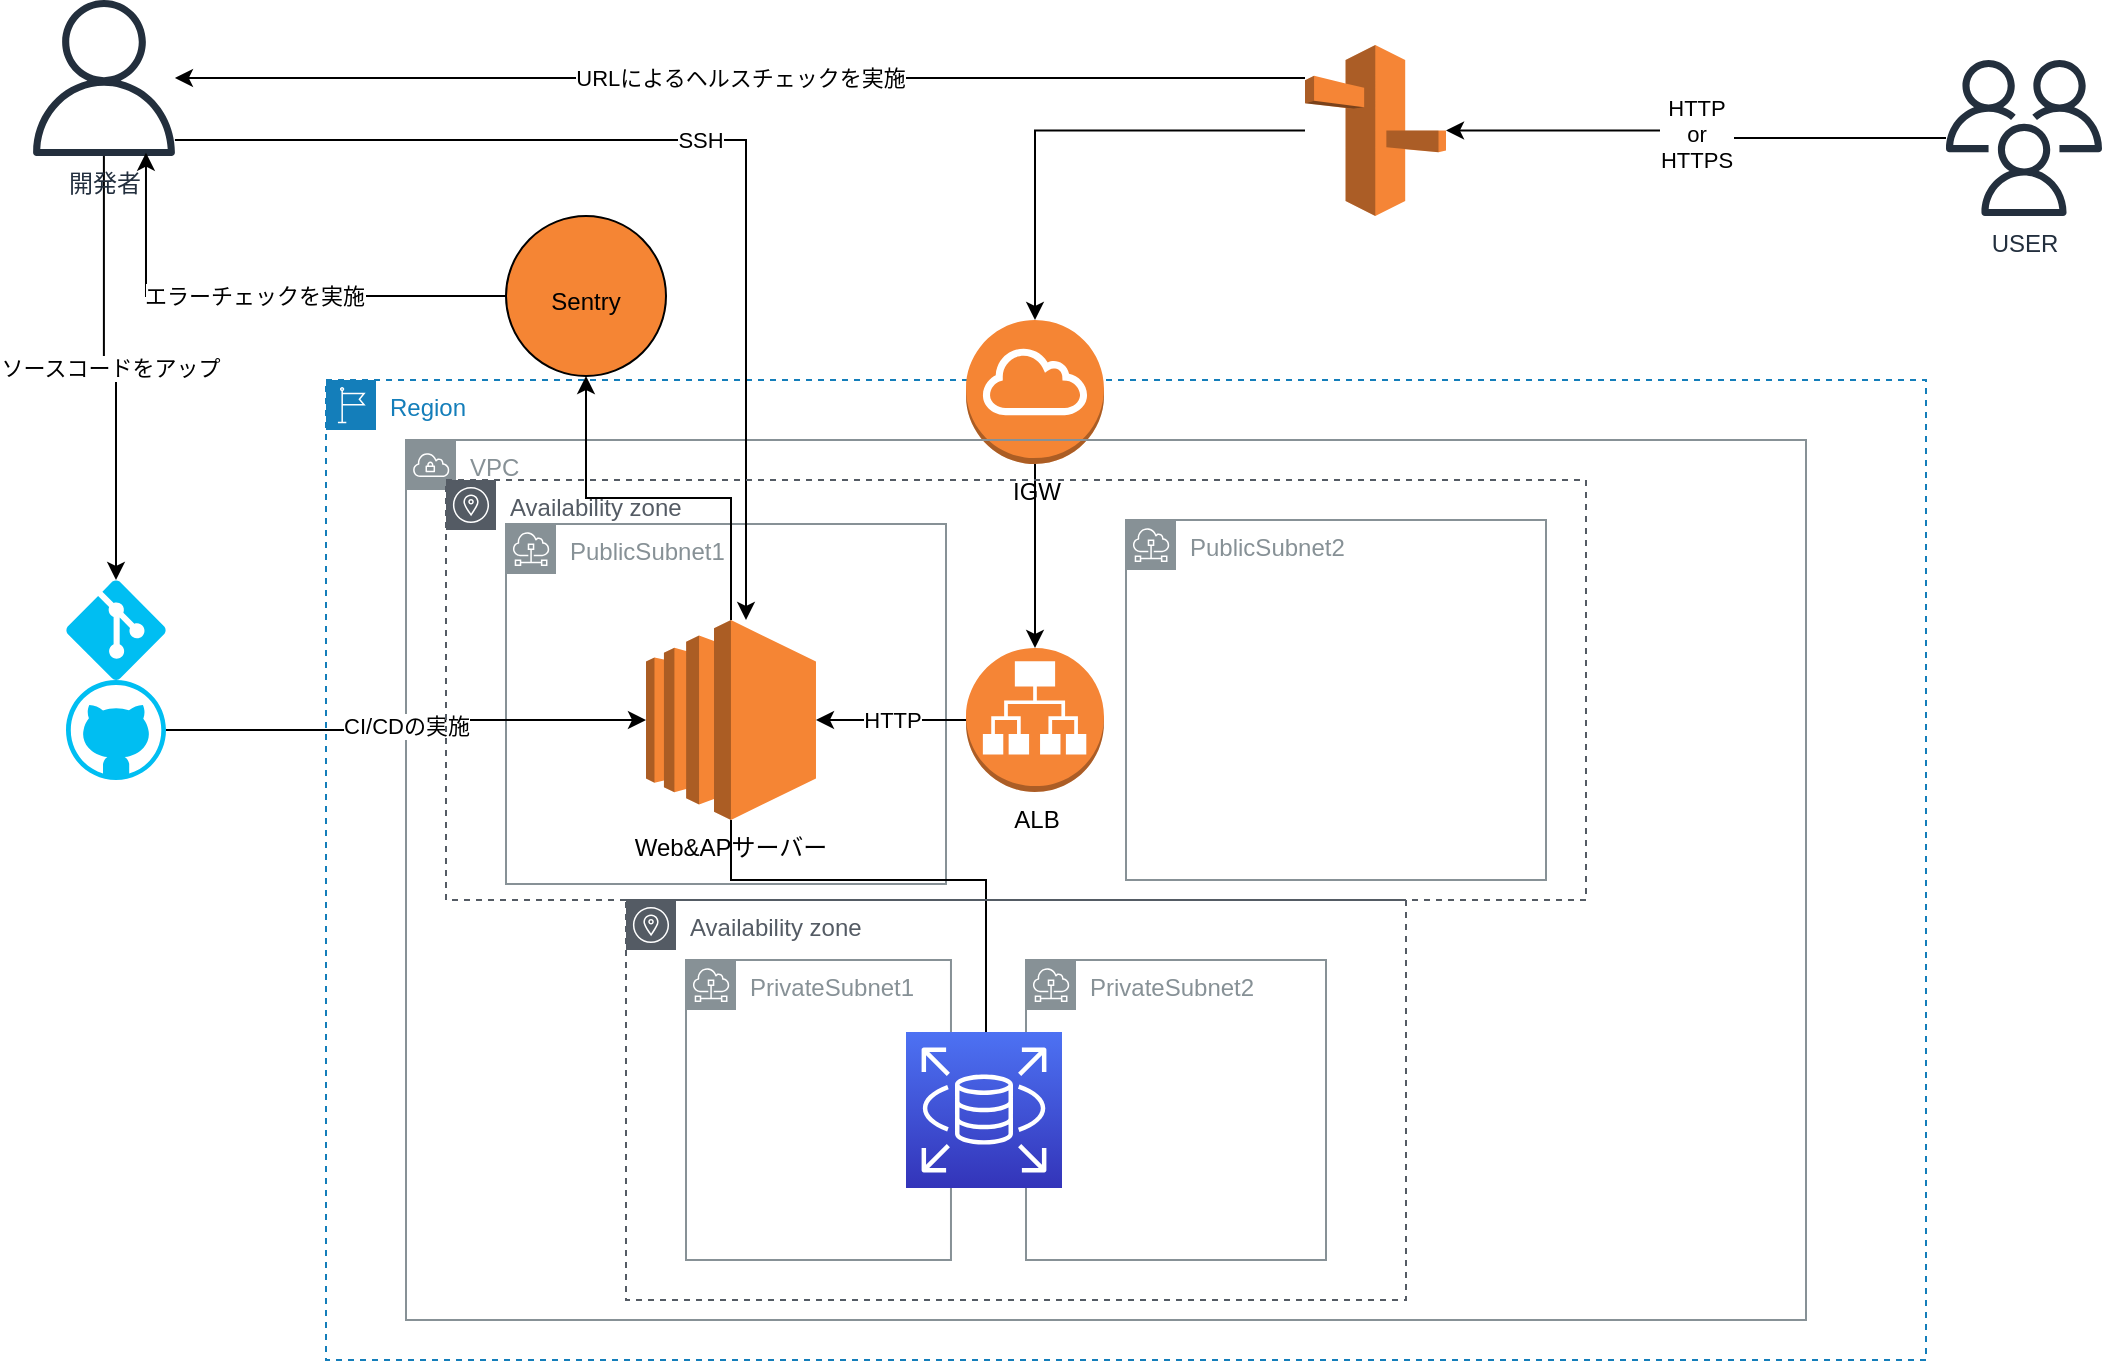 <mxfile version="21.5.0" type="github">
  <diagram id="Ht1M8jgEwFfnCIfOTk4-" name="Page-1">
    <mxGraphModel dx="1355" dy="664" grid="1" gridSize="10" guides="1" tooltips="1" connect="1" arrows="1" fold="1" page="1" pageScale="1" pageWidth="1169" pageHeight="827" math="0" shadow="0">
      <root>
        <mxCell id="0" />
        <mxCell id="1" parent="0" />
        <mxCell id="vV-NO9AcRxjhXUCKu1o--2" value="Region" style="points=[[0,0],[0.25,0],[0.5,0],[0.75,0],[1,0],[1,0.25],[1,0.5],[1,0.75],[1,1],[0.75,1],[0.5,1],[0.25,1],[0,1],[0,0.75],[0,0.5],[0,0.25]];outlineConnect=0;gradientColor=none;html=1;whiteSpace=wrap;fontSize=12;fontStyle=0;container=1;pointerEvents=0;collapsible=0;recursiveResize=0;shape=mxgraph.aws4.group;grIcon=mxgraph.aws4.group_region;strokeColor=#147EBA;fillColor=none;verticalAlign=top;align=left;spacingLeft=30;fontColor=#147EBA;dashed=1;" vertex="1" parent="1">
          <mxGeometry x="210" y="320" width="800" height="490" as="geometry" />
        </mxCell>
        <mxCell id="vV-NO9AcRxjhXUCKu1o--17" value="IGW" style="outlineConnect=0;dashed=0;verticalLabelPosition=bottom;verticalAlign=top;align=center;html=1;shape=mxgraph.aws3.internet_gateway;fillColor=#F58534;gradientColor=none;" vertex="1" parent="vV-NO9AcRxjhXUCKu1o--2">
          <mxGeometry x="320" y="-30" width="69" height="72" as="geometry" />
        </mxCell>
        <mxCell id="vV-NO9AcRxjhXUCKu1o--3" value="VPC" style="sketch=0;outlineConnect=0;gradientColor=none;html=1;whiteSpace=wrap;fontSize=12;fontStyle=0;shape=mxgraph.aws4.group;grIcon=mxgraph.aws4.group_vpc;strokeColor=#879196;fillColor=none;verticalAlign=top;align=left;spacingLeft=30;fontColor=#879196;dashed=0;" vertex="1" parent="1">
          <mxGeometry x="250" y="350" width="700" height="440" as="geometry" />
        </mxCell>
        <mxCell id="vV-NO9AcRxjhXUCKu1o--4" value="PublicSubnet1" style="sketch=0;outlineConnect=0;gradientColor=none;html=1;whiteSpace=wrap;fontSize=12;fontStyle=0;shape=mxgraph.aws4.group;grIcon=mxgraph.aws4.group_subnet;strokeColor=#879196;fillColor=none;verticalAlign=top;align=left;spacingLeft=30;fontColor=#879196;dashed=0;" vertex="1" parent="1">
          <mxGeometry x="300" y="392" width="220" height="180" as="geometry" />
        </mxCell>
        <mxCell id="vV-NO9AcRxjhXUCKu1o--27" value="" style="edgeStyle=orthogonalEdgeStyle;rounded=0;orthogonalLoop=1;jettySize=auto;html=1;" edge="1" parent="1" source="vV-NO9AcRxjhXUCKu1o--6" target="vV-NO9AcRxjhXUCKu1o--26">
          <mxGeometry relative="1" as="geometry" />
        </mxCell>
        <mxCell id="vV-NO9AcRxjhXUCKu1o--34" style="edgeStyle=orthogonalEdgeStyle;rounded=0;orthogonalLoop=1;jettySize=auto;html=1;entryX=0.487;entryY=0.444;entryDx=0;entryDy=0;entryPerimeter=0;" edge="1" parent="1" source="vV-NO9AcRxjhXUCKu1o--6" target="vV-NO9AcRxjhXUCKu1o--33">
          <mxGeometry relative="1" as="geometry">
            <Array as="points">
              <mxPoint x="413" y="570" />
              <mxPoint x="540" y="570" />
            </Array>
          </mxGeometry>
        </mxCell>
        <mxCell id="vV-NO9AcRxjhXUCKu1o--6" value="Web&amp;amp;APサーバー" style="outlineConnect=0;dashed=0;verticalLabelPosition=bottom;verticalAlign=top;align=center;html=1;shape=mxgraph.aws3.ec2;fillColor=#F58534;gradientColor=none;" vertex="1" parent="1">
          <mxGeometry x="370" y="440" width="84.99" height="100" as="geometry" />
        </mxCell>
        <mxCell id="vV-NO9AcRxjhXUCKu1o--12" value="HTTP&lt;br&gt;or&lt;br&gt;HTTPS" style="edgeStyle=orthogonalEdgeStyle;rounded=0;orthogonalLoop=1;jettySize=auto;html=1;entryX=1;entryY=0.5;entryDx=0;entryDy=0;entryPerimeter=0;" edge="1" parent="1" source="vV-NO9AcRxjhXUCKu1o--7" target="vV-NO9AcRxjhXUCKu1o--8">
          <mxGeometry relative="1" as="geometry" />
        </mxCell>
        <mxCell id="vV-NO9AcRxjhXUCKu1o--7" value="USER" style="sketch=0;outlineConnect=0;fontColor=#232F3E;gradientColor=none;fillColor=#232F3D;strokeColor=none;dashed=0;verticalLabelPosition=bottom;verticalAlign=top;align=center;html=1;fontSize=12;fontStyle=0;aspect=fixed;pointerEvents=1;shape=mxgraph.aws4.users;" vertex="1" parent="1">
          <mxGeometry x="1020" y="160" width="78" height="78" as="geometry" />
        </mxCell>
        <mxCell id="vV-NO9AcRxjhXUCKu1o--18" style="edgeStyle=orthogonalEdgeStyle;rounded=0;orthogonalLoop=1;jettySize=auto;html=1;" edge="1" parent="1" source="vV-NO9AcRxjhXUCKu1o--8" target="vV-NO9AcRxjhXUCKu1o--17">
          <mxGeometry relative="1" as="geometry" />
        </mxCell>
        <mxCell id="vV-NO9AcRxjhXUCKu1o--25" value="URLによるヘルスチェックを実施" style="edgeStyle=orthogonalEdgeStyle;rounded=0;orthogonalLoop=1;jettySize=auto;html=1;" edge="1" parent="1" source="vV-NO9AcRxjhXUCKu1o--8" target="vV-NO9AcRxjhXUCKu1o--15">
          <mxGeometry relative="1" as="geometry">
            <Array as="points">
              <mxPoint x="640" y="169" />
              <mxPoint x="640" y="169" />
            </Array>
          </mxGeometry>
        </mxCell>
        <mxCell id="vV-NO9AcRxjhXUCKu1o--8" value="" style="outlineConnect=0;dashed=0;verticalLabelPosition=bottom;verticalAlign=top;align=center;html=1;shape=mxgraph.aws3.route_53;fillColor=#F58536;gradientColor=none;" vertex="1" parent="1">
          <mxGeometry x="699.5" y="152.5" width="70.5" height="85.5" as="geometry" />
        </mxCell>
        <mxCell id="vV-NO9AcRxjhXUCKu1o--9" value="PublicSubnet2" style="sketch=0;outlineConnect=0;gradientColor=none;html=1;whiteSpace=wrap;fontSize=12;fontStyle=0;shape=mxgraph.aws4.group;grIcon=mxgraph.aws4.group_subnet;strokeColor=#879196;fillColor=none;verticalAlign=top;align=left;spacingLeft=30;fontColor=#879196;dashed=0;" vertex="1" parent="1">
          <mxGeometry x="610" y="390" width="210" height="180" as="geometry" />
        </mxCell>
        <mxCell id="vV-NO9AcRxjhXUCKu1o--14" value="HTTP" style="edgeStyle=orthogonalEdgeStyle;rounded=0;orthogonalLoop=1;jettySize=auto;html=1;entryX=1;entryY=0.5;entryDx=0;entryDy=0;entryPerimeter=0;" edge="1" parent="1" source="vV-NO9AcRxjhXUCKu1o--10" target="vV-NO9AcRxjhXUCKu1o--6">
          <mxGeometry relative="1" as="geometry" />
        </mxCell>
        <mxCell id="vV-NO9AcRxjhXUCKu1o--10" value="ALB" style="outlineConnect=0;dashed=0;verticalLabelPosition=bottom;verticalAlign=top;align=center;html=1;shape=mxgraph.aws3.application_load_balancer;fillColor=#F58536;gradientColor=none;" vertex="1" parent="1">
          <mxGeometry x="530" y="454" width="69" height="72" as="geometry" />
        </mxCell>
        <mxCell id="vV-NO9AcRxjhXUCKu1o--16" value="SSH" style="edgeStyle=orthogonalEdgeStyle;rounded=0;orthogonalLoop=1;jettySize=auto;html=1;" edge="1" parent="1" source="vV-NO9AcRxjhXUCKu1o--15" target="vV-NO9AcRxjhXUCKu1o--6">
          <mxGeometry relative="1" as="geometry">
            <Array as="points">
              <mxPoint x="420" y="200" />
            </Array>
          </mxGeometry>
        </mxCell>
        <mxCell id="vV-NO9AcRxjhXUCKu1o--23" value="ソースコードをアップ" style="edgeStyle=orthogonalEdgeStyle;rounded=0;orthogonalLoop=1;jettySize=auto;html=1;entryX=0.5;entryY=0;entryDx=0;entryDy=0;entryPerimeter=0;" edge="1" parent="1" source="vV-NO9AcRxjhXUCKu1o--15" target="vV-NO9AcRxjhXUCKu1o--20">
          <mxGeometry relative="1" as="geometry" />
        </mxCell>
        <mxCell id="vV-NO9AcRxjhXUCKu1o--15" value="開発者" style="sketch=0;outlineConnect=0;fontColor=#232F3E;gradientColor=none;fillColor=#232F3D;strokeColor=none;dashed=0;verticalLabelPosition=bottom;verticalAlign=top;align=center;html=1;fontSize=12;fontStyle=0;aspect=fixed;pointerEvents=1;shape=mxgraph.aws4.user;" vertex="1" parent="1">
          <mxGeometry x="60" y="130" width="78" height="78" as="geometry" />
        </mxCell>
        <mxCell id="vV-NO9AcRxjhXUCKu1o--19" style="edgeStyle=orthogonalEdgeStyle;rounded=0;orthogonalLoop=1;jettySize=auto;html=1;" edge="1" parent="1" source="vV-NO9AcRxjhXUCKu1o--17" target="vV-NO9AcRxjhXUCKu1o--10">
          <mxGeometry relative="1" as="geometry" />
        </mxCell>
        <mxCell id="vV-NO9AcRxjhXUCKu1o--20" value="" style="verticalLabelPosition=bottom;html=1;verticalAlign=top;align=center;strokeColor=none;fillColor=#00BEF2;shape=mxgraph.azure.git_repository;" vertex="1" parent="1">
          <mxGeometry x="80" y="420" width="50" height="50" as="geometry" />
        </mxCell>
        <mxCell id="vV-NO9AcRxjhXUCKu1o--24" value="CI/CDの実施" style="edgeStyle=orthogonalEdgeStyle;rounded=0;orthogonalLoop=1;jettySize=auto;html=1;entryX=0;entryY=0.5;entryDx=0;entryDy=0;entryPerimeter=0;" edge="1" parent="1" source="vV-NO9AcRxjhXUCKu1o--21" target="vV-NO9AcRxjhXUCKu1o--6">
          <mxGeometry relative="1" as="geometry" />
        </mxCell>
        <mxCell id="vV-NO9AcRxjhXUCKu1o--21" value="" style="verticalLabelPosition=bottom;html=1;verticalAlign=top;align=center;strokeColor=none;fillColor=#00BEF2;shape=mxgraph.azure.github_code;pointerEvents=1;" vertex="1" parent="1">
          <mxGeometry x="80" y="470" width="50" height="50" as="geometry" />
        </mxCell>
        <mxCell id="vV-NO9AcRxjhXUCKu1o--28" value="エラーチェックを実施" style="edgeStyle=orthogonalEdgeStyle;rounded=0;orthogonalLoop=1;jettySize=auto;html=1;entryX=0.796;entryY=0.979;entryDx=0;entryDy=0;entryPerimeter=0;" edge="1" parent="1" source="vV-NO9AcRxjhXUCKu1o--26" target="vV-NO9AcRxjhXUCKu1o--15">
          <mxGeometry relative="1" as="geometry">
            <Array as="points">
              <mxPoint x="120" y="278" />
            </Array>
          </mxGeometry>
        </mxCell>
        <mxCell id="vV-NO9AcRxjhXUCKu1o--26" value="&lt;br&gt;&lt;br&gt;Sentry" style="ellipse;whiteSpace=wrap;html=1;verticalAlign=top;fillColor=#F58534;dashed=0;gradientColor=none;" vertex="1" parent="1">
          <mxGeometry x="300" y="238" width="80" height="80" as="geometry" />
        </mxCell>
        <mxCell id="vV-NO9AcRxjhXUCKu1o--29" value="Availability zone" style="sketch=0;outlineConnect=0;gradientColor=none;html=1;whiteSpace=wrap;fontSize=12;fontStyle=0;shape=mxgraph.aws4.group;grIcon=mxgraph.aws4.group_availability_zone;strokeColor=#545B64;fillColor=none;verticalAlign=top;align=left;spacingLeft=30;fontColor=#545B64;dashed=1;" vertex="1" parent="1">
          <mxGeometry x="270" y="370" width="570" height="210" as="geometry" />
        </mxCell>
        <mxCell id="vV-NO9AcRxjhXUCKu1o--30" value="PrivateSubnet1" style="sketch=0;outlineConnect=0;gradientColor=none;html=1;whiteSpace=wrap;fontSize=12;fontStyle=0;shape=mxgraph.aws4.group;grIcon=mxgraph.aws4.group_subnet;strokeColor=#879196;fillColor=none;verticalAlign=top;align=left;spacingLeft=30;fontColor=#879196;dashed=0;" vertex="1" parent="1">
          <mxGeometry x="390" y="610" width="132.49" height="150" as="geometry" />
        </mxCell>
        <mxCell id="vV-NO9AcRxjhXUCKu1o--31" value="PrivateSubnet2" style="sketch=0;outlineConnect=0;gradientColor=none;html=1;whiteSpace=wrap;fontSize=12;fontStyle=0;shape=mxgraph.aws4.group;grIcon=mxgraph.aws4.group_subnet;strokeColor=#879196;fillColor=none;verticalAlign=top;align=left;spacingLeft=30;fontColor=#879196;dashed=0;" vertex="1" parent="1">
          <mxGeometry x="560" y="610" width="150" height="150" as="geometry" />
        </mxCell>
        <mxCell id="vV-NO9AcRxjhXUCKu1o--32" value="&lt;font color=&quot;#ffffff&quot;&gt;RDS&lt;/font&gt;" style="sketch=0;points=[[0,0,0],[0.25,0,0],[0.5,0,0],[0.75,0,0],[1,0,0],[0,1,0],[0.25,1,0],[0.5,1,0],[0.75,1,0],[1,1,0],[0,0.25,0],[0,0.5,0],[0,0.75,0],[1,0.25,0],[1,0.5,0],[1,0.75,0]];outlineConnect=0;fontColor=#232F3E;gradientColor=#4D72F3;gradientDirection=north;fillColor=#3334B9;strokeColor=#ffffff;dashed=0;verticalLabelPosition=bottom;verticalAlign=top;align=center;html=1;fontSize=12;fontStyle=0;aspect=fixed;shape=mxgraph.aws4.resourceIcon;resIcon=mxgraph.aws4.rds;" vertex="1" parent="1">
          <mxGeometry x="500" y="646" width="78" height="78" as="geometry" />
        </mxCell>
        <mxCell id="vV-NO9AcRxjhXUCKu1o--33" value="Availability zone" style="sketch=0;outlineConnect=0;gradientColor=none;html=1;whiteSpace=wrap;fontSize=12;fontStyle=0;shape=mxgraph.aws4.group;grIcon=mxgraph.aws4.group_availability_zone;strokeColor=#545B64;fillColor=none;verticalAlign=top;align=left;spacingLeft=30;fontColor=#545B64;dashed=1;" vertex="1" parent="1">
          <mxGeometry x="360" y="580" width="390" height="200" as="geometry" />
        </mxCell>
      </root>
    </mxGraphModel>
  </diagram>
</mxfile>
